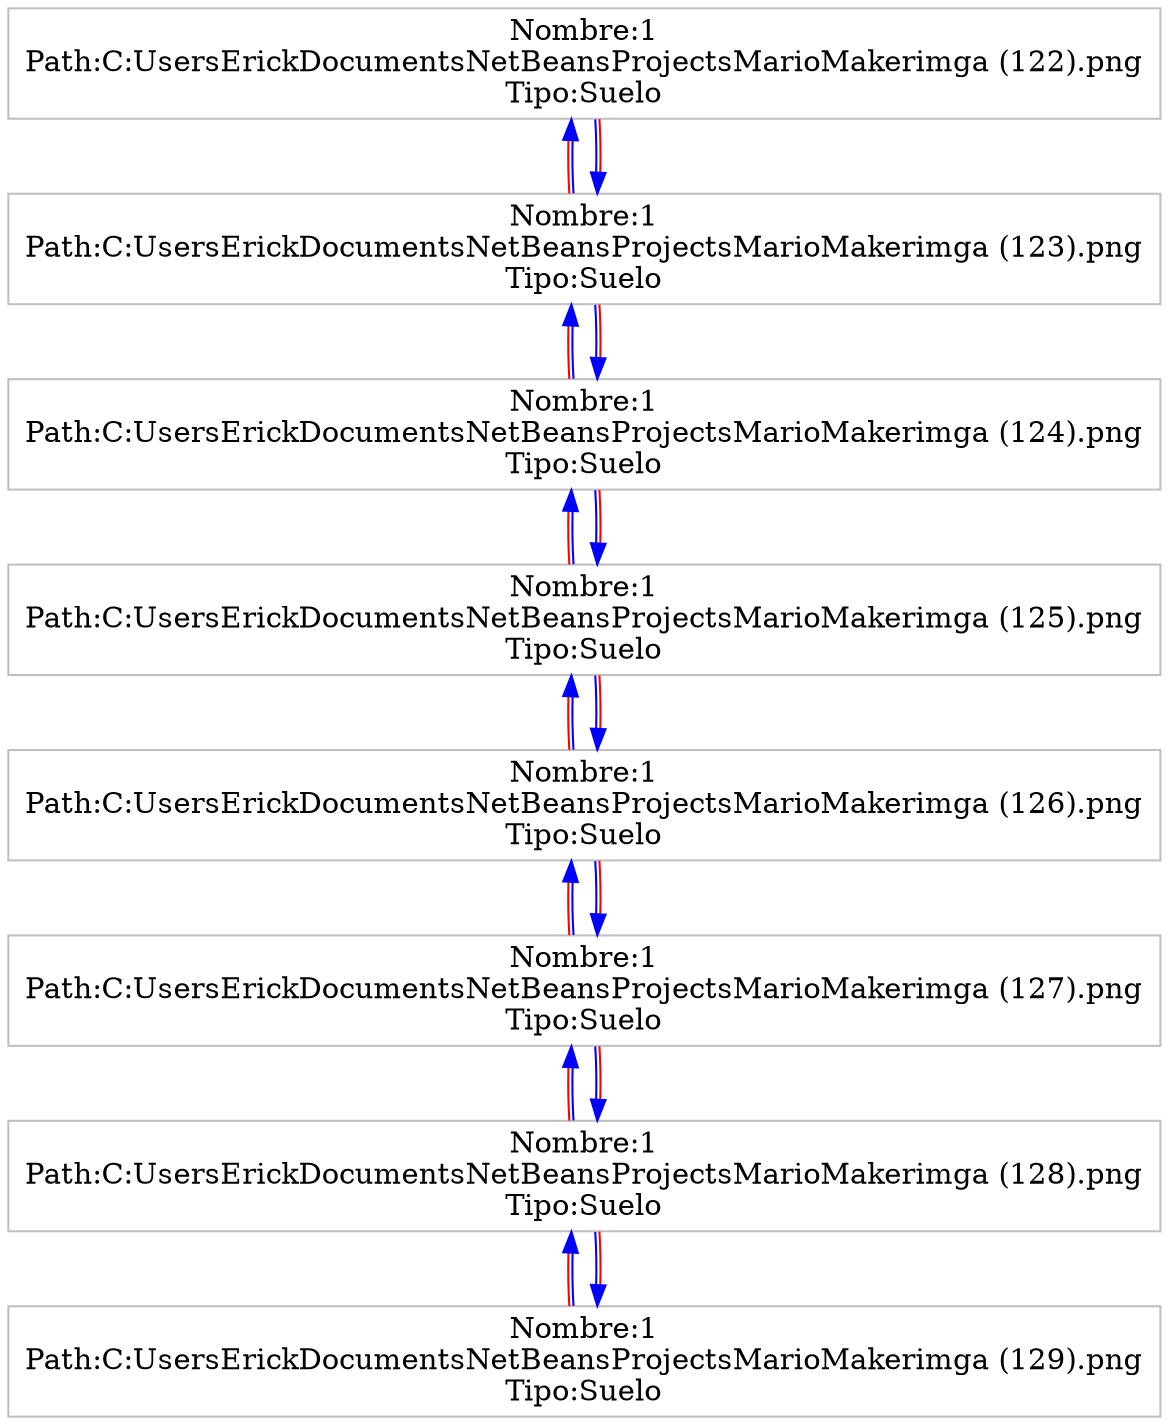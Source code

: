 digraph ColaAtencion {node [dir=both,shape=polygon, fontcolor="Black", height=0.5, color="Grey"]edge [color="blue", color="blue:red"]rankdir=BT
"Nombre:1
Path:C:\Users\Erick\Documents\NetBeansProjects\MarioMaker\img\a (129).png
Tipo:Suelo"-> "Nombre:1
Path:C:\Users\Erick\Documents\NetBeansProjects\MarioMaker\img\a (128).png
Tipo:Suelo"
"Nombre:1
Path:C:\Users\Erick\Documents\NetBeansProjects\MarioMaker\img\a (128).png
Tipo:Suelo"-> "Nombre:1
Path:C:\Users\Erick\Documents\NetBeansProjects\MarioMaker\img\a (129).png
Tipo:Suelo"
"Nombre:1
Path:C:\Users\Erick\Documents\NetBeansProjects\MarioMaker\img\a (128).png
Tipo:Suelo"-> "Nombre:1
Path:C:\Users\Erick\Documents\NetBeansProjects\MarioMaker\img\a (127).png
Tipo:Suelo"
"Nombre:1
Path:C:\Users\Erick\Documents\NetBeansProjects\MarioMaker\img\a (127).png
Tipo:Suelo"-> "Nombre:1
Path:C:\Users\Erick\Documents\NetBeansProjects\MarioMaker\img\a (128).png
Tipo:Suelo"
"Nombre:1
Path:C:\Users\Erick\Documents\NetBeansProjects\MarioMaker\img\a (127).png
Tipo:Suelo"-> "Nombre:1
Path:C:\Users\Erick\Documents\NetBeansProjects\MarioMaker\img\a (126).png
Tipo:Suelo"
"Nombre:1
Path:C:\Users\Erick\Documents\NetBeansProjects\MarioMaker\img\a (126).png
Tipo:Suelo"-> "Nombre:1
Path:C:\Users\Erick\Documents\NetBeansProjects\MarioMaker\img\a (127).png
Tipo:Suelo"
"Nombre:1
Path:C:\Users\Erick\Documents\NetBeansProjects\MarioMaker\img\a (126).png
Tipo:Suelo"-> "Nombre:1
Path:C:\Users\Erick\Documents\NetBeansProjects\MarioMaker\img\a (125).png
Tipo:Suelo"
"Nombre:1
Path:C:\Users\Erick\Documents\NetBeansProjects\MarioMaker\img\a (125).png
Tipo:Suelo"-> "Nombre:1
Path:C:\Users\Erick\Documents\NetBeansProjects\MarioMaker\img\a (126).png
Tipo:Suelo"
"Nombre:1
Path:C:\Users\Erick\Documents\NetBeansProjects\MarioMaker\img\a (125).png
Tipo:Suelo"-> "Nombre:1
Path:C:\Users\Erick\Documents\NetBeansProjects\MarioMaker\img\a (124).png
Tipo:Suelo"
"Nombre:1
Path:C:\Users\Erick\Documents\NetBeansProjects\MarioMaker\img\a (124).png
Tipo:Suelo"-> "Nombre:1
Path:C:\Users\Erick\Documents\NetBeansProjects\MarioMaker\img\a (125).png
Tipo:Suelo"
"Nombre:1
Path:C:\Users\Erick\Documents\NetBeansProjects\MarioMaker\img\a (124).png
Tipo:Suelo"-> "Nombre:1
Path:C:\Users\Erick\Documents\NetBeansProjects\MarioMaker\img\a (123).png
Tipo:Suelo"
"Nombre:1
Path:C:\Users\Erick\Documents\NetBeansProjects\MarioMaker\img\a (123).png
Tipo:Suelo"-> "Nombre:1
Path:C:\Users\Erick\Documents\NetBeansProjects\MarioMaker\img\a (124).png
Tipo:Suelo"
"Nombre:1
Path:C:\Users\Erick\Documents\NetBeansProjects\MarioMaker\img\a (123).png
Tipo:Suelo"-> "Nombre:1
Path:C:\Users\Erick\Documents\NetBeansProjects\MarioMaker\img\a (122).png
Tipo:Suelo"
"Nombre:1
Path:C:\Users\Erick\Documents\NetBeansProjects\MarioMaker\img\a (122).png
Tipo:Suelo"-> "Nombre:1
Path:C:\Users\Erick\Documents\NetBeansProjects\MarioMaker\img\a (123).png
Tipo:Suelo"
}
